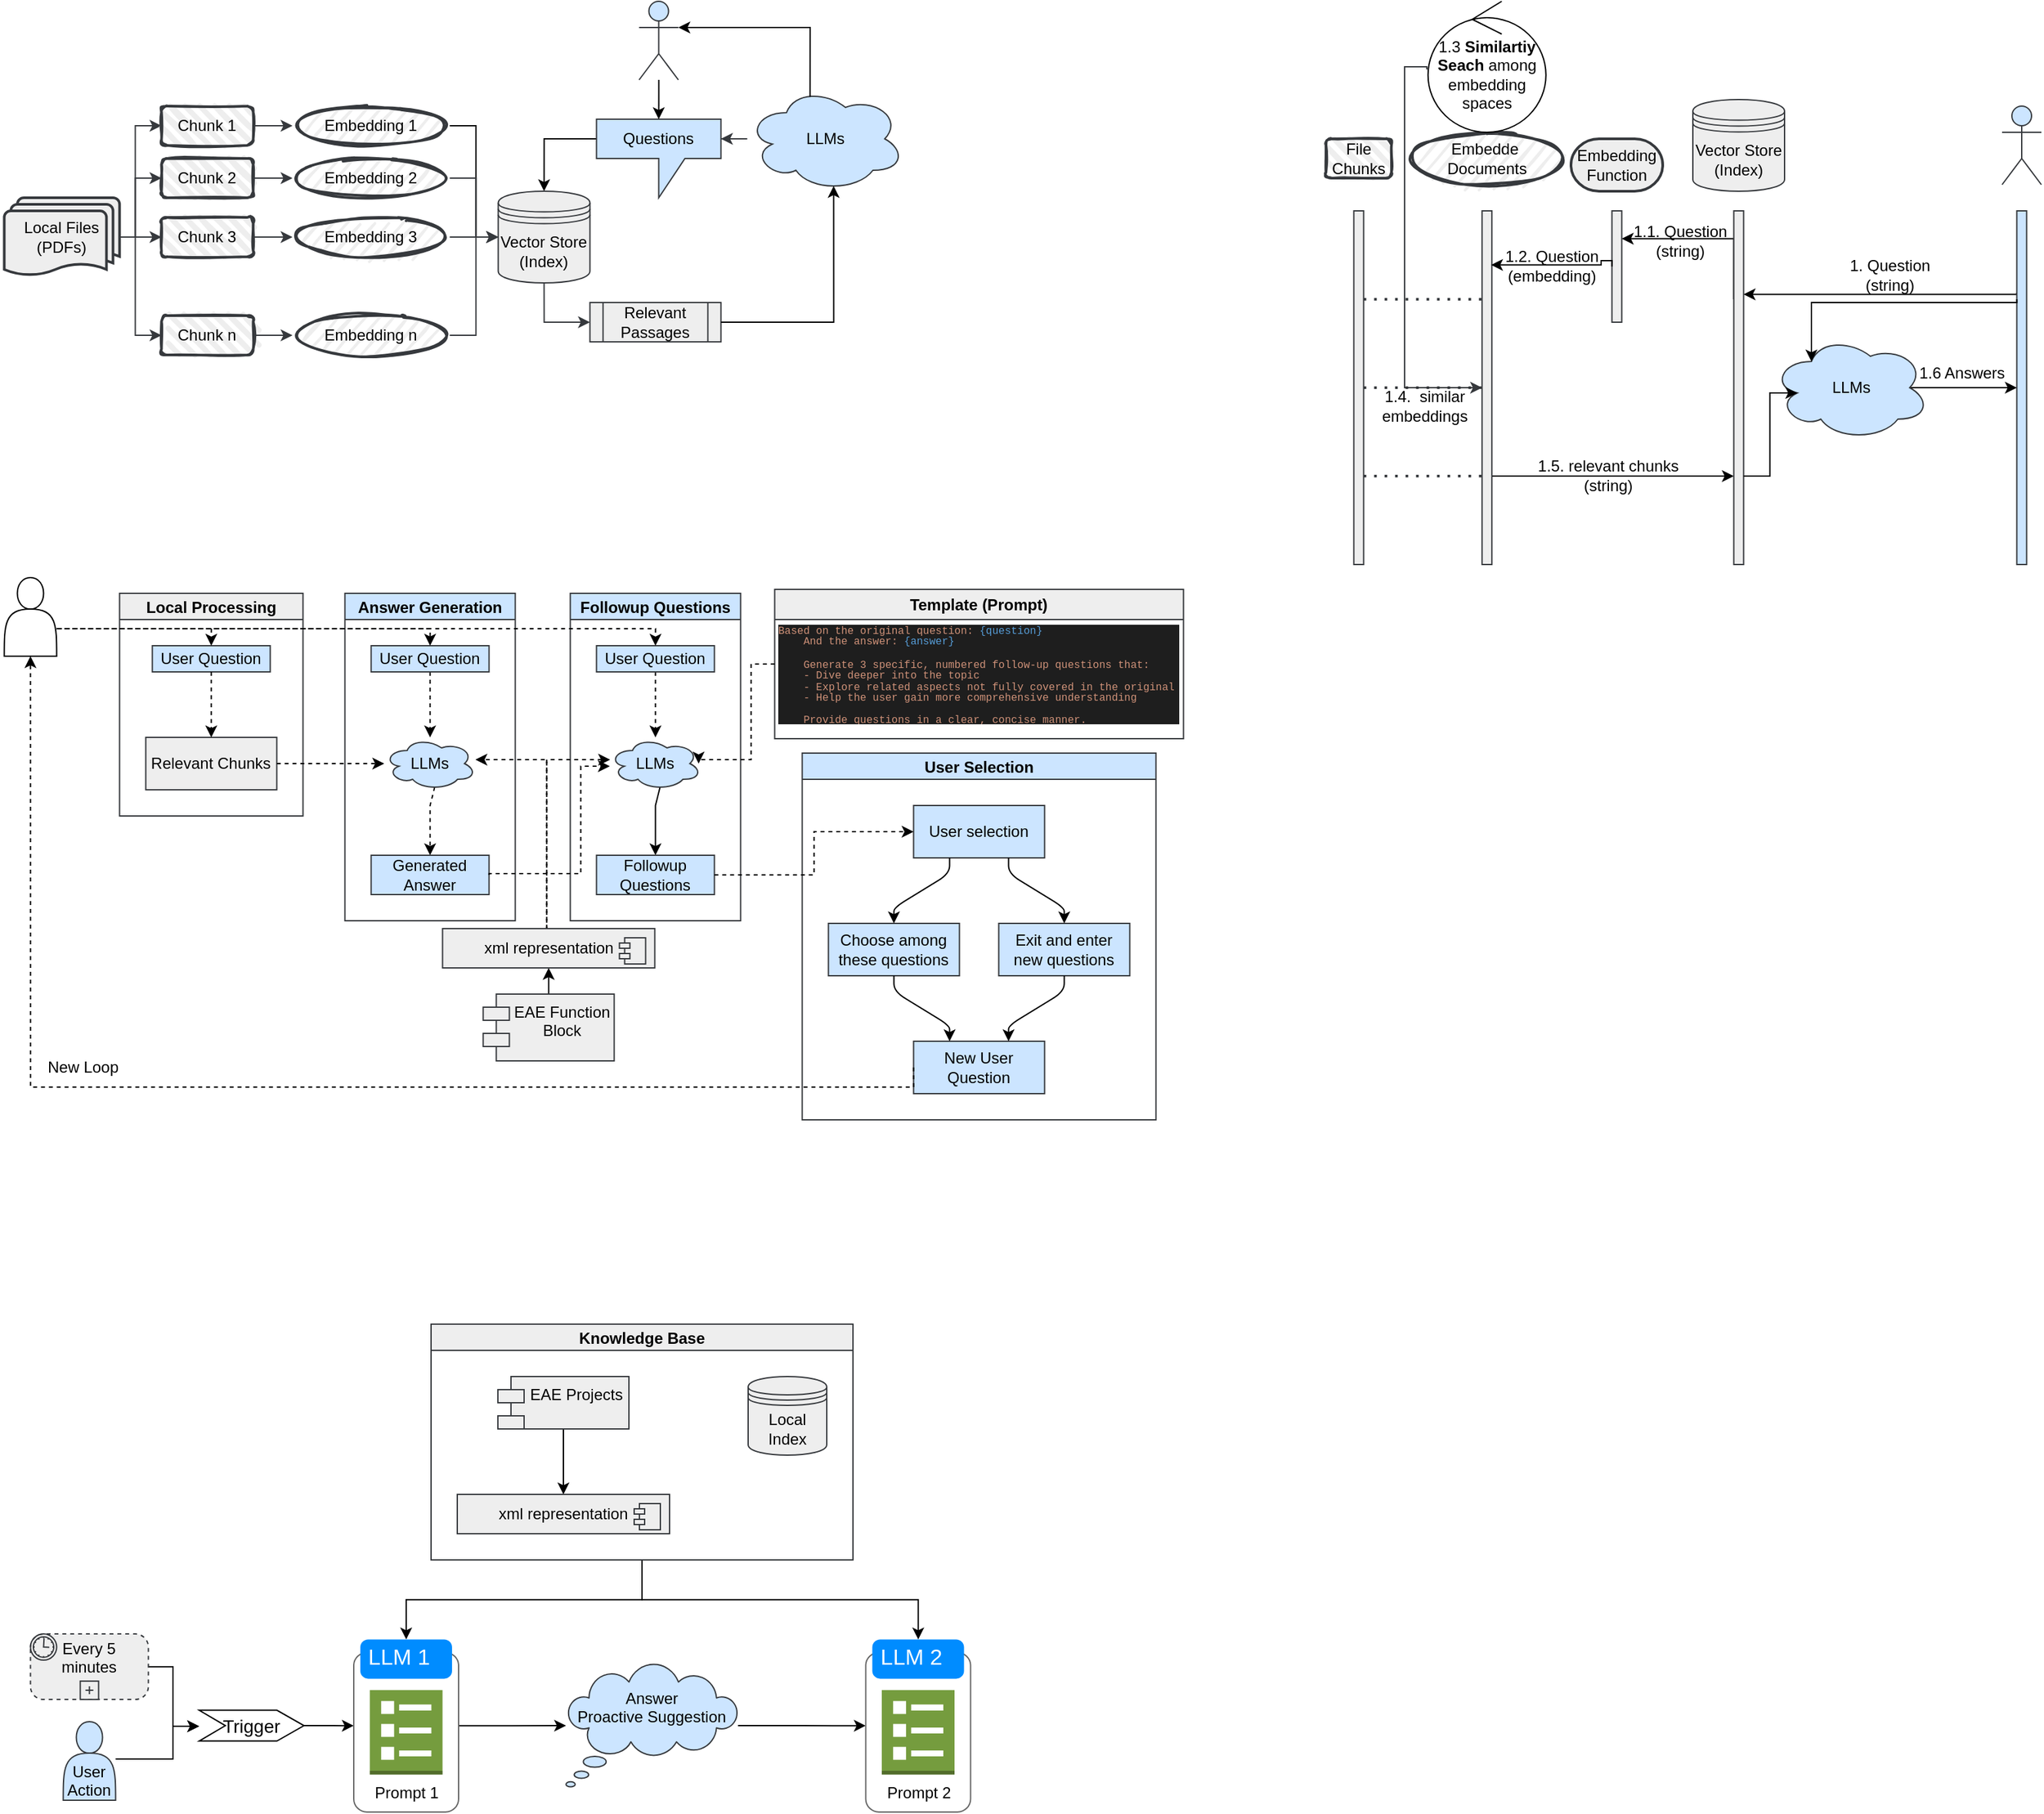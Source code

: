 <mxfile version="26.0.5">
  <diagram name="Seite-1" id="qjP26n-9z4Dr1NR11TSN">
    <mxGraphModel dx="1195" dy="615" grid="1" gridSize="10" guides="1" tooltips="1" connect="1" arrows="1" fold="1" page="1" pageScale="1" pageWidth="827" pageHeight="1169" math="0" shadow="0">
      <root>
        <mxCell id="0" />
        <mxCell id="1" parent="0" />
        <mxCell id="tjBaxz1AtbUdlpxrV566-42" style="edgeStyle=orthogonalEdgeStyle;rounded=0;orthogonalLoop=1;jettySize=auto;html=1;entryX=0.5;entryY=0;entryDx=0;entryDy=0;exitX=0;exitY=0;exitDx=0;exitDy=15;exitPerimeter=0;" parent="1" source="tjBaxz1AtbUdlpxrV566-56" target="tjBaxz1AtbUdlpxrV566-1" edge="1">
          <mxGeometry relative="1" as="geometry" />
        </mxCell>
        <mxCell id="979W89I2Z8hW7TRUs4vd-1" value="" style="shape=umlActor;verticalLabelPosition=bottom;verticalAlign=top;html=1;outlineConnect=0;fillColor=#cce5ff;strokeColor=#36393d;" parent="1" vertex="1">
          <mxGeometry x="525.75" y="40" width="30" height="60" as="geometry" />
        </mxCell>
        <mxCell id="tjBaxz1AtbUdlpxrV566-46" style="edgeStyle=orthogonalEdgeStyle;rounded=0;orthogonalLoop=1;jettySize=auto;html=1;exitX=0.5;exitY=1;exitDx=0;exitDy=0;entryX=0;entryY=0.5;entryDx=0;entryDy=0;fillColor=#eeeeee;strokeColor=#36393d;" parent="1" source="tjBaxz1AtbUdlpxrV566-1" target="tjBaxz1AtbUdlpxrV566-45" edge="1">
          <mxGeometry relative="1" as="geometry" />
        </mxCell>
        <mxCell id="tjBaxz1AtbUdlpxrV566-1" value="Vector Store&lt;div&gt;(Index)&lt;/div&gt;" style="shape=datastore;whiteSpace=wrap;html=1;fillColor=#eeeeee;strokeColor=#36393d;" parent="1" vertex="1">
          <mxGeometry x="418.25" y="185" width="70" height="70" as="geometry" />
        </mxCell>
        <mxCell id="tjBaxz1AtbUdlpxrV566-23" style="edgeStyle=orthogonalEdgeStyle;rounded=0;orthogonalLoop=1;jettySize=auto;html=1;exitX=1;exitY=0.5;exitDx=0;exitDy=0;exitPerimeter=0;entryX=0;entryY=0.5;entryDx=0;entryDy=0;fillColor=#eeeeee;strokeColor=#36393d;" parent="1" source="tjBaxz1AtbUdlpxrV566-3" target="tjBaxz1AtbUdlpxrV566-13" edge="1">
          <mxGeometry relative="1" as="geometry">
            <Array as="points">
              <mxPoint x="141.25" y="220" />
              <mxPoint x="141.25" y="135" />
            </Array>
          </mxGeometry>
        </mxCell>
        <mxCell id="tjBaxz1AtbUdlpxrV566-24" style="edgeStyle=orthogonalEdgeStyle;rounded=0;orthogonalLoop=1;jettySize=auto;html=1;exitX=1;exitY=0.5;exitDx=0;exitDy=0;exitPerimeter=0;entryX=0;entryY=0.5;entryDx=0;entryDy=0;fillColor=#eeeeee;strokeColor=#36393d;" parent="1" source="tjBaxz1AtbUdlpxrV566-3" target="tjBaxz1AtbUdlpxrV566-14" edge="1">
          <mxGeometry relative="1" as="geometry">
            <Array as="points">
              <mxPoint x="141.25" y="220" />
              <mxPoint x="141.25" y="175" />
            </Array>
          </mxGeometry>
        </mxCell>
        <mxCell id="tjBaxz1AtbUdlpxrV566-25" style="edgeStyle=orthogonalEdgeStyle;rounded=0;orthogonalLoop=1;jettySize=auto;html=1;exitX=1;exitY=0.5;exitDx=0;exitDy=0;exitPerimeter=0;entryX=0;entryY=0.5;entryDx=0;entryDy=0;fillColor=#eeeeee;strokeColor=#36393d;" parent="1" source="tjBaxz1AtbUdlpxrV566-3" target="tjBaxz1AtbUdlpxrV566-15" edge="1">
          <mxGeometry relative="1" as="geometry" />
        </mxCell>
        <mxCell id="tjBaxz1AtbUdlpxrV566-32" style="edgeStyle=orthogonalEdgeStyle;rounded=0;orthogonalLoop=1;jettySize=auto;html=1;exitX=1;exitY=0.5;exitDx=0;exitDy=0;exitPerimeter=0;entryX=0;entryY=0.5;entryDx=0;entryDy=0;fillColor=#eeeeee;strokeColor=#36393d;" parent="1" source="tjBaxz1AtbUdlpxrV566-3" target="tjBaxz1AtbUdlpxrV566-26" edge="1">
          <mxGeometry relative="1" as="geometry">
            <Array as="points">
              <mxPoint x="141.25" y="220" />
              <mxPoint x="141.25" y="295" />
            </Array>
          </mxGeometry>
        </mxCell>
        <mxCell id="tjBaxz1AtbUdlpxrV566-3" value="Local Files&lt;div&gt;(PDFs)&lt;/div&gt;" style="strokeWidth=2;html=1;shape=mxgraph.flowchart.multi-document;whiteSpace=wrap;fillColor=#eeeeee;strokeColor=#36393d;" parent="1" vertex="1">
          <mxGeometry x="41.25" y="190" width="88" height="60" as="geometry" />
        </mxCell>
        <mxCell id="tjBaxz1AtbUdlpxrV566-28" style="edgeStyle=orthogonalEdgeStyle;rounded=0;orthogonalLoop=1;jettySize=auto;html=1;exitX=1;exitY=0.5;exitDx=0;exitDy=0;entryX=0;entryY=0.5;entryDx=0;entryDy=0;fillColor=#eeeeee;strokeColor=#36393d;" parent="1" source="tjBaxz1AtbUdlpxrV566-13" target="tjBaxz1AtbUdlpxrV566-16" edge="1">
          <mxGeometry relative="1" as="geometry" />
        </mxCell>
        <mxCell id="tjBaxz1AtbUdlpxrV566-13" value="Chunk 1" style="rounded=1;whiteSpace=wrap;html=1;strokeWidth=2;fillWeight=4;hachureGap=8;hachureAngle=45;fillColor=#eeeeee;sketch=1;strokeColor=#36393d;" parent="1" vertex="1">
          <mxGeometry x="161.25" y="120" width="70" height="30" as="geometry" />
        </mxCell>
        <mxCell id="tjBaxz1AtbUdlpxrV566-29" style="edgeStyle=orthogonalEdgeStyle;rounded=0;orthogonalLoop=1;jettySize=auto;html=1;exitX=1;exitY=0.5;exitDx=0;exitDy=0;entryX=0;entryY=0.5;entryDx=0;entryDy=0;fillColor=#eeeeee;strokeColor=#36393d;" parent="1" source="tjBaxz1AtbUdlpxrV566-14" target="tjBaxz1AtbUdlpxrV566-18" edge="1">
          <mxGeometry relative="1" as="geometry" />
        </mxCell>
        <mxCell id="tjBaxz1AtbUdlpxrV566-14" value="Chunk 2" style="rounded=1;whiteSpace=wrap;html=1;strokeWidth=2;fillWeight=4;hachureGap=8;hachureAngle=45;fillColor=#eeeeee;sketch=1;strokeColor=#36393d;" parent="1" vertex="1">
          <mxGeometry x="161.25" y="160" width="70" height="30" as="geometry" />
        </mxCell>
        <mxCell id="tjBaxz1AtbUdlpxrV566-30" style="edgeStyle=orthogonalEdgeStyle;rounded=0;orthogonalLoop=1;jettySize=auto;html=1;exitX=1;exitY=0.5;exitDx=0;exitDy=0;entryX=0;entryY=0.5;entryDx=0;entryDy=0;fillColor=#eeeeee;strokeColor=#36393d;" parent="1" source="tjBaxz1AtbUdlpxrV566-15" target="tjBaxz1AtbUdlpxrV566-19" edge="1">
          <mxGeometry relative="1" as="geometry" />
        </mxCell>
        <mxCell id="tjBaxz1AtbUdlpxrV566-15" value="Chunk 3" style="rounded=1;whiteSpace=wrap;html=1;strokeWidth=2;fillWeight=4;hachureGap=8;hachureAngle=45;fillColor=#eeeeee;sketch=1;strokeColor=#36393d;" parent="1" vertex="1">
          <mxGeometry x="161.25" y="205" width="70" height="30" as="geometry" />
        </mxCell>
        <mxCell id="tjBaxz1AtbUdlpxrV566-37" style="edgeStyle=orthogonalEdgeStyle;rounded=0;orthogonalLoop=1;jettySize=auto;html=1;exitX=1;exitY=0.5;exitDx=0;exitDy=0;entryX=0;entryY=0.5;entryDx=0;entryDy=0;" parent="1" source="tjBaxz1AtbUdlpxrV566-16" target="tjBaxz1AtbUdlpxrV566-1" edge="1">
          <mxGeometry relative="1" as="geometry">
            <Array as="points">
              <mxPoint x="401.25" y="135" />
              <mxPoint x="401.25" y="220" />
            </Array>
          </mxGeometry>
        </mxCell>
        <mxCell id="tjBaxz1AtbUdlpxrV566-16" value="Embedding 1" style="ellipse;whiteSpace=wrap;html=1;strokeWidth=2;fillWeight=2;hachureGap=8;fillColor=#eeeeee;fillStyle=dots;sketch=1;strokeColor=#36393d;" parent="1" vertex="1">
          <mxGeometry x="261.25" y="120" width="120" height="30" as="geometry" />
        </mxCell>
        <mxCell id="tjBaxz1AtbUdlpxrV566-40" style="edgeStyle=orthogonalEdgeStyle;rounded=0;orthogonalLoop=1;jettySize=auto;html=1;exitX=1;exitY=0.5;exitDx=0;exitDy=0;entryX=0;entryY=0.5;entryDx=0;entryDy=0;fillColor=#eeeeee;strokeColor=#36393d;" parent="1" source="tjBaxz1AtbUdlpxrV566-18" target="tjBaxz1AtbUdlpxrV566-1" edge="1">
          <mxGeometry relative="1" as="geometry">
            <Array as="points">
              <mxPoint x="401.25" y="175" />
              <mxPoint x="401.25" y="220" />
            </Array>
          </mxGeometry>
        </mxCell>
        <mxCell id="tjBaxz1AtbUdlpxrV566-18" value="Embedding 2" style="ellipse;whiteSpace=wrap;html=1;strokeWidth=2;fillWeight=2;hachureGap=8;fillColor=#eeeeee;fillStyle=dots;sketch=1;strokeColor=#36393d;" parent="1" vertex="1">
          <mxGeometry x="261.25" y="160" width="120" height="30" as="geometry" />
        </mxCell>
        <mxCell id="tjBaxz1AtbUdlpxrV566-36" style="edgeStyle=orthogonalEdgeStyle;rounded=0;orthogonalLoop=1;jettySize=auto;html=1;exitX=1;exitY=0.5;exitDx=0;exitDy=0;entryX=0;entryY=0.5;entryDx=0;entryDy=0;fillColor=#eeeeee;strokeColor=#36393d;" parent="1" source="tjBaxz1AtbUdlpxrV566-19" target="tjBaxz1AtbUdlpxrV566-1" edge="1">
          <mxGeometry relative="1" as="geometry" />
        </mxCell>
        <mxCell id="tjBaxz1AtbUdlpxrV566-19" value="Embedding 3" style="ellipse;whiteSpace=wrap;html=1;strokeWidth=2;fillWeight=2;hachureGap=8;fillColor=#eeeeee;fillStyle=dots;sketch=1;strokeColor=#36393d;" parent="1" vertex="1">
          <mxGeometry x="261.25" y="205" width="120" height="30" as="geometry" />
        </mxCell>
        <mxCell id="tjBaxz1AtbUdlpxrV566-31" style="edgeStyle=orthogonalEdgeStyle;rounded=0;orthogonalLoop=1;jettySize=auto;html=1;exitX=1;exitY=0.5;exitDx=0;exitDy=0;entryX=0;entryY=0.5;entryDx=0;entryDy=0;fillColor=#eeeeee;strokeColor=#36393d;" parent="1" source="tjBaxz1AtbUdlpxrV566-26" target="tjBaxz1AtbUdlpxrV566-27" edge="1">
          <mxGeometry relative="1" as="geometry" />
        </mxCell>
        <mxCell id="tjBaxz1AtbUdlpxrV566-26" value="Chunk n" style="rounded=1;whiteSpace=wrap;html=1;strokeWidth=2;fillWeight=4;hachureGap=8;hachureAngle=45;fillColor=#eeeeee;sketch=1;strokeColor=#36393d;" parent="1" vertex="1">
          <mxGeometry x="161.25" y="280" width="70" height="30" as="geometry" />
        </mxCell>
        <mxCell id="tjBaxz1AtbUdlpxrV566-39" style="edgeStyle=orthogonalEdgeStyle;rounded=0;orthogonalLoop=1;jettySize=auto;html=1;exitX=1;exitY=0.5;exitDx=0;exitDy=0;entryX=0;entryY=0.5;entryDx=0;entryDy=0;fillColor=#eeeeee;strokeColor=#36393d;" parent="1" source="tjBaxz1AtbUdlpxrV566-27" target="tjBaxz1AtbUdlpxrV566-1" edge="1">
          <mxGeometry relative="1" as="geometry">
            <Array as="points">
              <mxPoint x="401.25" y="295" />
              <mxPoint x="401.25" y="220" />
            </Array>
          </mxGeometry>
        </mxCell>
        <mxCell id="tjBaxz1AtbUdlpxrV566-27" value="Embedding n" style="ellipse;whiteSpace=wrap;html=1;strokeWidth=2;fillWeight=2;hachureGap=8;fillColor=#eeeeee;fillStyle=dots;sketch=1;strokeColor=#36393d;" parent="1" vertex="1">
          <mxGeometry x="261.25" y="280" width="120" height="30" as="geometry" />
        </mxCell>
        <mxCell id="tjBaxz1AtbUdlpxrV566-45" value="Relevant Passages" style="shape=process;whiteSpace=wrap;html=1;backgroundOutline=1;fillColor=#eeeeee;strokeColor=#36393d;" parent="1" vertex="1">
          <mxGeometry x="488.25" y="270" width="100" height="30" as="geometry" />
        </mxCell>
        <mxCell id="tjBaxz1AtbUdlpxrV566-47" value="LLMs" style="ellipse;shape=cloud;whiteSpace=wrap;html=1;fillColor=#cce5ff;strokeColor=#36393d;" parent="1" vertex="1">
          <mxGeometry x="608.25" y="105" width="120" height="80" as="geometry" />
        </mxCell>
        <mxCell id="tjBaxz1AtbUdlpxrV566-48" style="edgeStyle=orthogonalEdgeStyle;rounded=0;orthogonalLoop=1;jettySize=auto;html=1;exitX=1;exitY=0.5;exitDx=0;exitDy=0;entryX=0.55;entryY=0.95;entryDx=0;entryDy=0;entryPerimeter=0;" parent="1" source="tjBaxz1AtbUdlpxrV566-45" target="tjBaxz1AtbUdlpxrV566-47" edge="1">
          <mxGeometry relative="1" as="geometry">
            <Array as="points">
              <mxPoint x="674.25" y="285" />
            </Array>
          </mxGeometry>
        </mxCell>
        <mxCell id="tjBaxz1AtbUdlpxrV566-56" value="Questions" style="shape=callout;whiteSpace=wrap;html=1;perimeter=calloutPerimeter;fillColor=#cce5ff;strokeColor=#36393d;" parent="1" vertex="1">
          <mxGeometry x="493.25" y="130" width="95" height="60" as="geometry" />
        </mxCell>
        <mxCell id="tjBaxz1AtbUdlpxrV566-57" style="edgeStyle=orthogonalEdgeStyle;rounded=0;orthogonalLoop=1;jettySize=auto;html=1;entryX=0.5;entryY=0;entryDx=0;entryDy=0;entryPerimeter=0;" parent="1" source="979W89I2Z8hW7TRUs4vd-1" target="tjBaxz1AtbUdlpxrV566-56" edge="1">
          <mxGeometry relative="1" as="geometry" />
        </mxCell>
        <mxCell id="tjBaxz1AtbUdlpxrV566-59" style="edgeStyle=orthogonalEdgeStyle;rounded=0;orthogonalLoop=1;jettySize=auto;html=1;entryX=0;entryY=0;entryDx=95;entryDy=15;entryPerimeter=0;fillColor=#cce5ff;strokeColor=#36393d;" parent="1" source="tjBaxz1AtbUdlpxrV566-47" target="tjBaxz1AtbUdlpxrV566-56" edge="1">
          <mxGeometry relative="1" as="geometry" />
        </mxCell>
        <mxCell id="tjBaxz1AtbUdlpxrV566-62" style="edgeStyle=orthogonalEdgeStyle;rounded=0;orthogonalLoop=1;jettySize=auto;html=1;entryX=1;entryY=0.333;entryDx=0;entryDy=0;entryPerimeter=0;exitX=0.4;exitY=0.1;exitDx=0;exitDy=0;exitPerimeter=0;" parent="1" source="tjBaxz1AtbUdlpxrV566-47" target="979W89I2Z8hW7TRUs4vd-1" edge="1">
          <mxGeometry relative="1" as="geometry">
            <Array as="points">
              <mxPoint x="656.25" y="60" />
            </Array>
          </mxGeometry>
        </mxCell>
        <mxCell id="tjBaxz1AtbUdlpxrV566-74" value="" style="shape=umlActor;verticalLabelPosition=bottom;verticalAlign=top;html=1;outlineConnect=0;fillColor=#cce5ff;strokeColor=#36393d;" parent="1" vertex="1">
          <mxGeometry x="1566" y="120" width="30" height="60" as="geometry" />
        </mxCell>
        <mxCell id="tjBaxz1AtbUdlpxrV566-84" value="" style="rounded=0;whiteSpace=wrap;html=1;fillColor=#eeeeee;strokeColor=#36393d;" parent="1" vertex="1">
          <mxGeometry x="1268.25" y="200" width="7.5" height="85" as="geometry" />
        </mxCell>
        <mxCell id="tjBaxz1AtbUdlpxrV566-89" value="" style="rounded=0;whiteSpace=wrap;html=1;fillColor=#eeeeee;strokeColor=#36393d;" parent="1" vertex="1">
          <mxGeometry x="1071.25" y="200" width="7.5" height="270" as="geometry" />
        </mxCell>
        <mxCell id="tjBaxz1AtbUdlpxrV566-152" style="edgeStyle=orthogonalEdgeStyle;rounded=0;orthogonalLoop=1;jettySize=auto;html=1;exitX=1;exitY=0.75;exitDx=0;exitDy=0;entryX=0;entryY=0.75;entryDx=0;entryDy=0;" parent="1" source="tjBaxz1AtbUdlpxrV566-90" target="tjBaxz1AtbUdlpxrV566-92" edge="1">
          <mxGeometry relative="1" as="geometry">
            <Array as="points">
              <mxPoint x="1260" y="402" />
              <mxPoint x="1260" y="402" />
            </Array>
          </mxGeometry>
        </mxCell>
        <mxCell id="tjBaxz1AtbUdlpxrV566-90" value="" style="rounded=0;whiteSpace=wrap;html=1;fillColor=#eeeeee;strokeColor=#36393d;" parent="1" vertex="1">
          <mxGeometry x="1169.13" y="200" width="7.5" height="270" as="geometry" />
        </mxCell>
        <mxCell id="tjBaxz1AtbUdlpxrV566-117" style="edgeStyle=orthogonalEdgeStyle;rounded=0;orthogonalLoop=1;jettySize=auto;html=1;exitX=0;exitY=0.25;exitDx=0;exitDy=0;entryX=1;entryY=0.25;entryDx=0;entryDy=0;" parent="1" source="tjBaxz1AtbUdlpxrV566-92" target="tjBaxz1AtbUdlpxrV566-84" edge="1">
          <mxGeometry relative="1" as="geometry">
            <Array as="points">
              <mxPoint x="1361" y="221" />
            </Array>
          </mxGeometry>
        </mxCell>
        <mxCell id="tjBaxz1AtbUdlpxrV566-92" value="" style="rounded=0;whiteSpace=wrap;html=1;fillColor=#eeeeee;strokeColor=#36393d;" parent="1" vertex="1">
          <mxGeometry x="1361.25" y="200" width="7.5" height="270" as="geometry" />
        </mxCell>
        <mxCell id="tjBaxz1AtbUdlpxrV566-149" style="edgeStyle=orthogonalEdgeStyle;rounded=0;orthogonalLoop=1;jettySize=auto;html=1;exitX=0;exitY=0.25;exitDx=0;exitDy=0;entryX=1;entryY=0.25;entryDx=0;entryDy=0;" parent="1" edge="1">
          <mxGeometry relative="1" as="geometry">
            <mxPoint x="1577.25" y="262.5" as="sourcePoint" />
            <mxPoint x="1368.75" y="263.75" as="targetPoint" />
            <Array as="points">
              <mxPoint x="1577" y="264" />
            </Array>
          </mxGeometry>
        </mxCell>
        <mxCell id="tjBaxz1AtbUdlpxrV566-93" value="" style="rounded=0;whiteSpace=wrap;html=1;fillColor=#cce5ff;strokeColor=#36393d;" parent="1" vertex="1">
          <mxGeometry x="1577.25" y="200" width="7.5" height="270" as="geometry" />
        </mxCell>
        <mxCell id="tjBaxz1AtbUdlpxrV566-95" value="1. Question&lt;div&gt;(string)&lt;/div&gt;" style="text;html=1;align=center;verticalAlign=middle;resizable=0;points=[];autosize=1;strokeColor=none;fillColor=none;" parent="1" vertex="1">
          <mxGeometry x="1440" y="229" width="80" height="40" as="geometry" />
        </mxCell>
        <mxCell id="tjBaxz1AtbUdlpxrV566-97" value="1.1. Question&lt;div&gt;(string)&lt;/div&gt;" style="text;html=1;align=center;verticalAlign=middle;resizable=0;points=[];autosize=1;strokeColor=none;fillColor=none;" parent="1" vertex="1">
          <mxGeometry x="1274.75" y="203" width="90" height="40" as="geometry" />
        </mxCell>
        <mxCell id="tjBaxz1AtbUdlpxrV566-103" value="1.2. Question&lt;div&gt;(embedding)&lt;/div&gt;" style="text;html=1;align=center;verticalAlign=middle;resizable=0;points=[];autosize=1;" parent="1" vertex="1">
          <mxGeometry x="1177" y="222" width="90" height="40" as="geometry" />
        </mxCell>
        <mxCell id="tjBaxz1AtbUdlpxrV566-126" style="edgeStyle=orthogonalEdgeStyle;rounded=0;orthogonalLoop=1;jettySize=auto;html=1;entryX=0;entryY=0.5;entryDx=0;entryDy=0;fillColor=#eeeeee;strokeColor=#36393d;exitX=-0.01;exitY=0.52;exitDx=0;exitDy=0;exitPerimeter=0;" parent="1" source="aqOJYriMutAaAsPxaJqA-10" target="tjBaxz1AtbUdlpxrV566-90" edge="1">
          <mxGeometry relative="1" as="geometry">
            <Array as="points">
              <mxPoint x="1127" y="90" />
              <mxPoint x="1110" y="90" />
              <mxPoint x="1110" y="335" />
            </Array>
            <mxPoint x="1090" y="60" as="sourcePoint" />
          </mxGeometry>
        </mxCell>
        <mxCell id="tjBaxz1AtbUdlpxrV566-108" value="1.4.&amp;nbsp; similar&lt;div&gt;embeddings&lt;/div&gt;" style="text;html=1;align=center;verticalAlign=middle;resizable=0;points=[];autosize=1;" parent="1" vertex="1">
          <mxGeometry x="1080.25" y="329" width="90" height="40" as="geometry" />
        </mxCell>
        <mxCell id="tjBaxz1AtbUdlpxrV566-112" value="File Chunks" style="rounded=1;whiteSpace=wrap;html=1;strokeWidth=2;fillWeight=4;hachureGap=8;hachureAngle=45;fillColor=#eeeeee;sketch=1;strokeColor=#36393d;" parent="1" vertex="1">
          <mxGeometry x="1050" y="145" width="50" height="30" as="geometry" />
        </mxCell>
        <mxCell id="tjBaxz1AtbUdlpxrV566-113" value="Embedde&amp;nbsp;&lt;div&gt;Documents&lt;/div&gt;" style="ellipse;whiteSpace=wrap;html=1;strokeWidth=2;fillWeight=2;hachureGap=8;fillColor=#eeeeee;fillStyle=dots;sketch=1;strokeColor=#36393d;" parent="1" vertex="1">
          <mxGeometry x="1112.88" y="140" width="120" height="40" as="geometry" />
        </mxCell>
        <mxCell id="tjBaxz1AtbUdlpxrV566-114" value="Vector Store&lt;div&gt;(Index)&lt;/div&gt;" style="shape=datastore;whiteSpace=wrap;html=1;fillColor=#eeeeee;strokeColor=#36393d;" parent="1" vertex="1">
          <mxGeometry x="1330" y="115" width="70" height="70" as="geometry" />
        </mxCell>
        <mxCell id="tjBaxz1AtbUdlpxrV566-122" value="" style="endArrow=none;dashed=1;html=1;dashPattern=1 3;strokeWidth=2;rounded=0;entryX=0;entryY=0.25;entryDx=0;entryDy=0;exitX=1;exitY=0.25;exitDx=0;exitDy=0;fillColor=#eeeeee;strokeColor=#36393d;" parent="1" source="tjBaxz1AtbUdlpxrV566-89" target="tjBaxz1AtbUdlpxrV566-90" edge="1">
          <mxGeometry width="50" height="50" relative="1" as="geometry">
            <mxPoint x="1110" y="283.5" as="sourcePoint" />
            <mxPoint x="1160" y="233.5" as="targetPoint" />
          </mxGeometry>
        </mxCell>
        <mxCell id="tjBaxz1AtbUdlpxrV566-123" value="" style="endArrow=none;dashed=1;html=1;dashPattern=1 3;strokeWidth=2;rounded=0;entryX=0;entryY=0.5;entryDx=0;entryDy=0;exitX=1;exitY=0.5;exitDx=0;exitDy=0;fillColor=#eeeeee;strokeColor=#36393d;" parent="1" source="tjBaxz1AtbUdlpxrV566-89" target="tjBaxz1AtbUdlpxrV566-90" edge="1">
          <mxGeometry width="50" height="50" relative="1" as="geometry">
            <mxPoint x="1193.13" y="305" as="sourcePoint" />
            <mxPoint x="1307.13" y="305" as="targetPoint" />
          </mxGeometry>
        </mxCell>
        <mxCell id="tjBaxz1AtbUdlpxrV566-124" value="" style="endArrow=none;dashed=1;html=1;dashPattern=1 3;strokeWidth=2;rounded=0;entryX=0;entryY=0.75;entryDx=0;entryDy=0;exitX=1;exitY=0.75;exitDx=0;exitDy=0;fillColor=#eeeeee;strokeColor=#36393d;" parent="1" source="tjBaxz1AtbUdlpxrV566-89" target="tjBaxz1AtbUdlpxrV566-90" edge="1">
          <mxGeometry width="50" height="50" relative="1" as="geometry">
            <mxPoint x="1099" y="283" as="sourcePoint" />
            <mxPoint x="1213" y="283" as="targetPoint" />
          </mxGeometry>
        </mxCell>
        <mxCell id="tjBaxz1AtbUdlpxrV566-140" style="edgeStyle=orthogonalEdgeStyle;rounded=0;orthogonalLoop=1;jettySize=auto;html=1;exitX=0.875;exitY=0.5;exitDx=0;exitDy=0;exitPerimeter=0;entryX=0;entryY=0.5;entryDx=0;entryDy=0;" parent="1" source="tjBaxz1AtbUdlpxrV566-128" target="tjBaxz1AtbUdlpxrV566-93" edge="1">
          <mxGeometry relative="1" as="geometry" />
        </mxCell>
        <mxCell id="tjBaxz1AtbUdlpxrV566-128" value="LLMs" style="ellipse;shape=cloud;whiteSpace=wrap;html=1;fillColor=#cce5ff;strokeColor=#36393d;" parent="1" vertex="1">
          <mxGeometry x="1390.5" y="295" width="120" height="80" as="geometry" />
        </mxCell>
        <mxCell id="tjBaxz1AtbUdlpxrV566-130" value="1.5. relevant chunks&lt;br&gt;&lt;div&gt;(string)&lt;/div&gt;" style="text;html=1;align=center;verticalAlign=middle;resizable=0;points=[];autosize=1;" parent="1" vertex="1">
          <mxGeometry x="1200" y="382" width="130" height="40" as="geometry" />
        </mxCell>
        <mxCell id="tjBaxz1AtbUdlpxrV566-137" value="Embedding Function" style="strokeWidth=2;html=1;shape=mxgraph.flowchart.terminator;whiteSpace=wrap;fillColor=#eeeeee;strokeColor=#36393d;" parent="1" vertex="1">
          <mxGeometry x="1237" y="145" width="70" height="40" as="geometry" />
        </mxCell>
        <mxCell id="tjBaxz1AtbUdlpxrV566-138" style="edgeStyle=orthogonalEdgeStyle;rounded=0;orthogonalLoop=1;jettySize=auto;html=1;exitX=0;exitY=0.5;exitDx=0;exitDy=0;entryX=0.916;entryY=0.153;entryDx=0;entryDy=0;entryPerimeter=0;" parent="1" source="tjBaxz1AtbUdlpxrV566-84" target="tjBaxz1AtbUdlpxrV566-90" edge="1">
          <mxGeometry relative="1" as="geometry">
            <Array as="points">
              <mxPoint x="1260" y="238" />
              <mxPoint x="1260" y="241" />
            </Array>
          </mxGeometry>
        </mxCell>
        <mxCell id="tjBaxz1AtbUdlpxrV566-145" value="1.6 Answers" style="text;html=1;align=center;verticalAlign=middle;resizable=0;points=[];autosize=1;strokeColor=none;fillColor=none;" parent="1" vertex="1">
          <mxGeometry x="1490" y="309" width="90" height="30" as="geometry" />
        </mxCell>
        <mxCell id="tjBaxz1AtbUdlpxrV566-146" style="edgeStyle=orthogonalEdgeStyle;rounded=0;orthogonalLoop=1;jettySize=auto;html=1;exitX=0;exitY=0.25;exitDx=0;exitDy=0;entryX=0.25;entryY=0.25;entryDx=0;entryDy=0;entryPerimeter=0;" parent="1" source="tjBaxz1AtbUdlpxrV566-93" target="tjBaxz1AtbUdlpxrV566-128" edge="1">
          <mxGeometry relative="1" as="geometry">
            <Array as="points">
              <mxPoint x="1577" y="270" />
              <mxPoint x="1421" y="270" />
            </Array>
          </mxGeometry>
        </mxCell>
        <mxCell id="tjBaxz1AtbUdlpxrV566-154" style="edgeStyle=orthogonalEdgeStyle;rounded=0;orthogonalLoop=1;jettySize=auto;html=1;exitX=1;exitY=0.75;exitDx=0;exitDy=0;entryX=0.16;entryY=0.55;entryDx=0;entryDy=0;entryPerimeter=0;" parent="1" source="tjBaxz1AtbUdlpxrV566-92" target="tjBaxz1AtbUdlpxrV566-128" edge="1">
          <mxGeometry relative="1" as="geometry" />
        </mxCell>
        <mxCell id="tjBaxz1AtbUdlpxrV566-188" value="Local Processing" style="swimlane;startSize=20;horizontal=1;childLayout=flowLayout;flowOrientation=north;resizable=0;interRankCellSpacing=50;containerType=tree;fontSize=12;fillColor=#eeeeee;strokeColor=#36393d;" parent="1" vertex="1">
          <mxGeometry x="129.25" y="492" width="140" height="170" as="geometry" />
        </mxCell>
        <mxCell id="tjBaxz1AtbUdlpxrV566-189" value="User Question" style="whiteSpace=wrap;html=1;fillColor=#cce5ff;strokeColor=#36393d;" parent="tjBaxz1AtbUdlpxrV566-188" vertex="1">
          <mxGeometry x="25" y="40" width="90" height="20" as="geometry" />
        </mxCell>
        <mxCell id="tjBaxz1AtbUdlpxrV566-190" value="Relevant Chunks" style="whiteSpace=wrap;html=1;fillColor=#eeeeee;strokeColor=#36393d;" parent="tjBaxz1AtbUdlpxrV566-188" vertex="1">
          <mxGeometry x="20" y="110" width="100" height="40" as="geometry" />
        </mxCell>
        <mxCell id="tjBaxz1AtbUdlpxrV566-191" value="" style="html=1;rounded=1;curved=0;sourcePerimeterSpacing=0;targetPerimeterSpacing=0;startSize=6;endSize=6;noEdgeStyle=1;orthogonal=1;dashed=1;" parent="tjBaxz1AtbUdlpxrV566-188" source="tjBaxz1AtbUdlpxrV566-189" target="tjBaxz1AtbUdlpxrV566-190" edge="1">
          <mxGeometry relative="1" as="geometry">
            <Array as="points">
              <mxPoint x="70" y="72" />
              <mxPoint x="70" y="98" />
            </Array>
          </mxGeometry>
        </mxCell>
        <mxCell id="tjBaxz1AtbUdlpxrV566-198" value="Answer Generation" style="swimlane;startSize=20;horizontal=1;childLayout=flowLayout;flowOrientation=north;resizable=0;interRankCellSpacing=50;containerType=tree;fontSize=12;fillColor=#cce5ff;strokeColor=#36393d;" parent="1" vertex="1">
          <mxGeometry x="301.25" y="492" width="130" height="250" as="geometry" />
        </mxCell>
        <mxCell id="tjBaxz1AtbUdlpxrV566-206" style="edgeStyle=orthogonalEdgeStyle;rounded=0;orthogonalLoop=1;jettySize=auto;html=1;exitX=0.5;exitY=1;exitDx=0;exitDy=0;noEdgeStyle=1;orthogonal=1;dashed=1;" parent="tjBaxz1AtbUdlpxrV566-198" source="tjBaxz1AtbUdlpxrV566-199" target="tjBaxz1AtbUdlpxrV566-205" edge="1">
          <mxGeometry relative="1" as="geometry">
            <Array as="points">
              <mxPoint x="65" y="72" />
              <mxPoint x="65" y="98" />
            </Array>
          </mxGeometry>
        </mxCell>
        <mxCell id="tjBaxz1AtbUdlpxrV566-199" value="User Question" style="whiteSpace=wrap;html=1;fillColor=#cce5ff;strokeColor=#36393d;" parent="tjBaxz1AtbUdlpxrV566-198" vertex="1">
          <mxGeometry x="20" y="40" width="90" height="20" as="geometry" />
        </mxCell>
        <mxCell id="tjBaxz1AtbUdlpxrV566-213" style="edgeStyle=orthogonalEdgeStyle;rounded=0;orthogonalLoop=1;jettySize=auto;html=1;exitX=0.55;exitY=0.95;exitDx=0;exitDy=0;exitPerimeter=0;entryX=0.5;entryY=0;entryDx=0;entryDy=0;noEdgeStyle=1;orthogonal=1;dashed=1;" parent="tjBaxz1AtbUdlpxrV566-198" source="tjBaxz1AtbUdlpxrV566-205" target="tjBaxz1AtbUdlpxrV566-212" edge="1">
          <mxGeometry relative="1" as="geometry">
            <Array as="points">
              <mxPoint x="65" y="162" />
              <mxPoint x="65" y="188" />
            </Array>
          </mxGeometry>
        </mxCell>
        <mxCell id="tjBaxz1AtbUdlpxrV566-205" value="LLMs" style="ellipse;shape=cloud;whiteSpace=wrap;html=1;fillColor=#cce5ff;strokeColor=#36393d;" parent="tjBaxz1AtbUdlpxrV566-198" vertex="1">
          <mxGeometry x="30" y="110" width="70" height="40" as="geometry" />
        </mxCell>
        <mxCell id="tjBaxz1AtbUdlpxrV566-212" value="Generated Answer" style="whiteSpace=wrap;html=1;fillColor=#cce5ff;strokeColor=#36393d;" parent="tjBaxz1AtbUdlpxrV566-198" vertex="1">
          <mxGeometry x="20" y="200" width="90" height="30" as="geometry" />
        </mxCell>
        <mxCell id="tjBaxz1AtbUdlpxrV566-214" value="Followup Questions" style="swimlane;startSize=20;horizontal=1;childLayout=flowLayout;flowOrientation=north;resizable=0;interRankCellSpacing=50;containerType=tree;fontSize=12;fillColor=#cce5ff;strokeColor=#36393d;" parent="1" vertex="1">
          <mxGeometry x="473.25" y="492" width="130" height="250" as="geometry" />
        </mxCell>
        <mxCell id="tjBaxz1AtbUdlpxrV566-215" style="edgeStyle=orthogonalEdgeStyle;rounded=0;orthogonalLoop=1;jettySize=auto;html=1;exitX=0.5;exitY=1;exitDx=0;exitDy=0;noEdgeStyle=1;orthogonal=1;dashed=1;" parent="tjBaxz1AtbUdlpxrV566-214" source="tjBaxz1AtbUdlpxrV566-216" target="tjBaxz1AtbUdlpxrV566-218" edge="1">
          <mxGeometry relative="1" as="geometry">
            <Array as="points">
              <mxPoint x="65" y="72" />
              <mxPoint x="65" y="98" />
            </Array>
          </mxGeometry>
        </mxCell>
        <mxCell id="tjBaxz1AtbUdlpxrV566-216" value="User Question" style="whiteSpace=wrap;html=1;fillColor=#cce5ff;strokeColor=#36393d;" parent="tjBaxz1AtbUdlpxrV566-214" vertex="1">
          <mxGeometry x="20" y="40" width="90" height="20" as="geometry" />
        </mxCell>
        <mxCell id="tjBaxz1AtbUdlpxrV566-217" style="edgeStyle=orthogonalEdgeStyle;rounded=0;orthogonalLoop=1;jettySize=auto;html=1;exitX=0.55;exitY=0.95;exitDx=0;exitDy=0;exitPerimeter=0;entryX=0.5;entryY=0;entryDx=0;entryDy=0;noEdgeStyle=1;orthogonal=1;" parent="tjBaxz1AtbUdlpxrV566-214" source="tjBaxz1AtbUdlpxrV566-218" target="tjBaxz1AtbUdlpxrV566-219" edge="1">
          <mxGeometry relative="1" as="geometry">
            <Array as="points">
              <mxPoint x="65" y="162" />
              <mxPoint x="65" y="188" />
            </Array>
          </mxGeometry>
        </mxCell>
        <mxCell id="tjBaxz1AtbUdlpxrV566-218" value="LLMs" style="ellipse;shape=cloud;whiteSpace=wrap;html=1;fillColor=#cce5ff;strokeColor=#36393d;" parent="tjBaxz1AtbUdlpxrV566-214" vertex="1">
          <mxGeometry x="30" y="110" width="70" height="40" as="geometry" />
        </mxCell>
        <mxCell id="tjBaxz1AtbUdlpxrV566-219" value="Followup Questions" style="whiteSpace=wrap;html=1;fillColor=#cce5ff;strokeColor=#36393d;" parent="tjBaxz1AtbUdlpxrV566-214" vertex="1">
          <mxGeometry x="20" y="200" width="90" height="30" as="geometry" />
        </mxCell>
        <mxCell id="aqOJYriMutAaAsPxaJqA-23" style="edgeStyle=orthogonalEdgeStyle;rounded=0;orthogonalLoop=1;jettySize=auto;html=1;entryX=0.5;entryY=0;entryDx=0;entryDy=0;dashed=1;" parent="1" source="tjBaxz1AtbUdlpxrV566-221" target="tjBaxz1AtbUdlpxrV566-189" edge="1">
          <mxGeometry relative="1" as="geometry">
            <Array as="points">
              <mxPoint x="281.25" y="519" />
              <mxPoint x="199.25" y="519" />
            </Array>
          </mxGeometry>
        </mxCell>
        <mxCell id="aqOJYriMutAaAsPxaJqA-24" style="edgeStyle=orthogonalEdgeStyle;rounded=0;orthogonalLoop=1;jettySize=auto;html=1;entryX=0.5;entryY=0;entryDx=0;entryDy=0;dashed=1;" parent="1" source="tjBaxz1AtbUdlpxrV566-221" target="tjBaxz1AtbUdlpxrV566-199" edge="1">
          <mxGeometry relative="1" as="geometry">
            <Array as="points">
              <mxPoint x="280.25" y="519" />
              <mxPoint x="366.25" y="519" />
            </Array>
          </mxGeometry>
        </mxCell>
        <mxCell id="aqOJYriMutAaAsPxaJqA-25" style="edgeStyle=orthogonalEdgeStyle;rounded=0;orthogonalLoop=1;jettySize=auto;html=1;exitX=0.5;exitY=1;exitDx=0;exitDy=0;entryX=0.5;entryY=0;entryDx=0;entryDy=0;dashed=1;" parent="1" source="tjBaxz1AtbUdlpxrV566-221" target="tjBaxz1AtbUdlpxrV566-216" edge="1">
          <mxGeometry relative="1" as="geometry">
            <Array as="points">
              <mxPoint x="46.25" y="519" />
              <mxPoint x="538.25" y="519" />
            </Array>
          </mxGeometry>
        </mxCell>
        <mxCell id="tjBaxz1AtbUdlpxrV566-221" value="" style="shape=actor;whiteSpace=wrap;html=1;" parent="1" vertex="1">
          <mxGeometry x="41.25" y="480" width="40" height="60" as="geometry" />
        </mxCell>
        <mxCell id="tjBaxz1AtbUdlpxrV566-240" style="edgeStyle=orthogonalEdgeStyle;rounded=0;orthogonalLoop=1;jettySize=auto;html=1;exitX=1;exitY=0.5;exitDx=0;exitDy=0;dashed=1;" parent="1" source="tjBaxz1AtbUdlpxrV566-212" target="tjBaxz1AtbUdlpxrV566-218" edge="1">
          <mxGeometry relative="1" as="geometry">
            <Array as="points">
              <mxPoint x="411.25" y="706" />
              <mxPoint x="481.25" y="706" />
              <mxPoint x="481.25" y="624" />
            </Array>
          </mxGeometry>
        </mxCell>
        <mxCell id="tjBaxz1AtbUdlpxrV566-241" style="edgeStyle=orthogonalEdgeStyle;rounded=0;orthogonalLoop=1;jettySize=auto;html=1;exitX=1;exitY=0.5;exitDx=0;exitDy=0;dashed=1;" parent="1" source="tjBaxz1AtbUdlpxrV566-190" target="tjBaxz1AtbUdlpxrV566-205" edge="1">
          <mxGeometry relative="1" as="geometry" />
        </mxCell>
        <mxCell id="tjBaxz1AtbUdlpxrV566-242" value="Template (Prompt)" style="swimlane;whiteSpace=wrap;html=1;fillColor=#eeeeee;strokeColor=#36393d;" parent="1" vertex="1">
          <mxGeometry x="629.25" y="489" width="312" height="114" as="geometry" />
        </mxCell>
        <mxCell id="tjBaxz1AtbUdlpxrV566-229" value="&lt;h1 style=&quot;margin-top: 0px;&quot;&gt;&lt;br&gt;&lt;/h1&gt;&lt;div style=&quot;color: rgb(212, 212, 212); background-color: rgb(30, 30, 30); font-family: Consolas, &amp;quot;Courier New&amp;quot;, monospace; white-space: pre; line-height: 70%;&quot;&gt;&lt;div&gt;&lt;font style=&quot;line-height: 70%; font-size: 8px;&quot;&gt;&lt;span style=&quot;color: rgb(206, 145, 120);&quot;&gt;Based on the original question: &lt;/span&gt;&lt;span style=&quot;color: rgb(86, 156, 214);&quot;&gt;{question}&lt;/span&gt;&lt;/font&gt;&lt;/div&gt;&lt;div&gt;&lt;font style=&quot;line-height: 70%; font-size: 8px;&quot;&gt;&lt;span style=&quot;color: #ce9178;&quot;&gt;&amp;nbsp; &amp;nbsp; And the answer: &lt;/span&gt;&lt;span style=&quot;color: #569cd6;&quot;&gt;{answer}&lt;/span&gt;&lt;/font&gt;&lt;/div&gt;&lt;font style=&quot;font-size: 8px;&quot;&gt;&lt;br&gt;&lt;/font&gt;&lt;div&gt;&lt;span style=&quot;color: #ce9178;&quot;&gt;&lt;font style=&quot;line-height: 70%; font-size: 8px;&quot;&gt;&amp;nbsp; &amp;nbsp; Generate 3 specific, numbered follow-up questions that:&lt;/font&gt;&lt;/span&gt;&lt;/div&gt;&lt;div&gt;&lt;span style=&quot;color: #ce9178;&quot;&gt;&lt;font style=&quot;line-height: 70%; font-size: 8px;&quot;&gt;&amp;nbsp; &amp;nbsp; - Dive deeper into the topic&lt;/font&gt;&lt;/span&gt;&lt;/div&gt;&lt;div&gt;&lt;span style=&quot;color: #ce9178;&quot;&gt;&lt;font style=&quot;line-height: 70%; font-size: 8px;&quot;&gt;&amp;nbsp; &amp;nbsp; - Explore related aspects not fully covered in the original answer&lt;/font&gt;&lt;/span&gt;&lt;/div&gt;&lt;div&gt;&lt;span style=&quot;color: #ce9178;&quot;&gt;&lt;font style=&quot;line-height: 70%; font-size: 8px;&quot;&gt;&amp;nbsp; &amp;nbsp; - Help the user gain more comprehensive understanding&lt;/font&gt;&lt;/span&gt;&lt;/div&gt;&lt;div&gt;&lt;span style=&quot;color: #ce9178;&quot;&gt;&lt;font style=&quot;line-height: 70%; font-size: 8px;&quot;&gt;&amp;nbsp; &amp;nbsp; &lt;/font&gt;&lt;/span&gt;&lt;/div&gt;&lt;div&gt;&lt;span style=&quot;color: rgb(206, 145, 120);&quot;&gt;&lt;font style=&quot;line-height: 70%; font-size: 8px;&quot;&gt;&amp;nbsp; &amp;nbsp; Provide questions in a clear, concise manner.&lt;/font&gt;&lt;/span&gt;&lt;/div&gt;&lt;/div&gt;" style="text;html=1;whiteSpace=wrap;overflow=hidden;rounded=0;" parent="tjBaxz1AtbUdlpxrV566-242" vertex="1">
          <mxGeometry x="1" y="-25" width="308" height="140" as="geometry" />
        </mxCell>
        <mxCell id="tjBaxz1AtbUdlpxrV566-246" style="edgeStyle=orthogonalEdgeStyle;rounded=0;orthogonalLoop=1;jettySize=auto;html=1;exitX=0;exitY=0.5;exitDx=0;exitDy=0;entryX=0.971;entryY=0.5;entryDx=0;entryDy=0;entryPerimeter=0;dashed=1;" parent="1" source="tjBaxz1AtbUdlpxrV566-242" target="tjBaxz1AtbUdlpxrV566-218" edge="1">
          <mxGeometry relative="1" as="geometry">
            <Array as="points">
              <mxPoint x="611.25" y="546" />
              <mxPoint x="611.25" y="619" />
            </Array>
          </mxGeometry>
        </mxCell>
        <mxCell id="tjBaxz1AtbUdlpxrV566-247" value="User Selection" style="swimlane;startSize=20;horizontal=1;childLayout=flowLayout;flowOrientation=north;resizable=0;interRankCellSpacing=50;containerType=tree;fontSize=12;fillColor=#cce5ff;strokeColor=#36393d;" parent="1" vertex="1">
          <mxGeometry x="650.25" y="614" width="270" height="280" as="geometry" />
        </mxCell>
        <mxCell id="tjBaxz1AtbUdlpxrV566-248" value="User selection" style="whiteSpace=wrap;html=1;fillColor=#cce5ff;strokeColor=#36393d;" parent="tjBaxz1AtbUdlpxrV566-247" vertex="1">
          <mxGeometry x="85" y="40" width="100" height="40" as="geometry" />
        </mxCell>
        <mxCell id="tjBaxz1AtbUdlpxrV566-249" value="Choose among these questions" style="whiteSpace=wrap;html=1;fillColor=#cce5ff;strokeColor=#36393d;" parent="tjBaxz1AtbUdlpxrV566-247" vertex="1">
          <mxGeometry x="20" y="130" width="100" height="40" as="geometry" />
        </mxCell>
        <mxCell id="tjBaxz1AtbUdlpxrV566-250" value="" style="html=1;rounded=1;curved=0;sourcePerimeterSpacing=0;targetPerimeterSpacing=0;startSize=6;endSize=6;noEdgeStyle=1;orthogonal=1;" parent="tjBaxz1AtbUdlpxrV566-247" source="tjBaxz1AtbUdlpxrV566-248" target="tjBaxz1AtbUdlpxrV566-249" edge="1">
          <mxGeometry relative="1" as="geometry">
            <Array as="points">
              <mxPoint x="112.5" y="92" />
              <mxPoint x="70" y="118" />
            </Array>
          </mxGeometry>
        </mxCell>
        <mxCell id="tjBaxz1AtbUdlpxrV566-251" value="Exit and enter new questions" style="whiteSpace=wrap;html=1;fillColor=#cce5ff;strokeColor=#36393d;" parent="tjBaxz1AtbUdlpxrV566-247" vertex="1">
          <mxGeometry x="150" y="130" width="100" height="40" as="geometry" />
        </mxCell>
        <mxCell id="tjBaxz1AtbUdlpxrV566-252" value="" style="html=1;rounded=1;curved=0;sourcePerimeterSpacing=0;targetPerimeterSpacing=0;startSize=6;endSize=6;noEdgeStyle=1;orthogonal=1;" parent="tjBaxz1AtbUdlpxrV566-247" source="tjBaxz1AtbUdlpxrV566-248" target="tjBaxz1AtbUdlpxrV566-251" edge="1">
          <mxGeometry relative="1" as="geometry">
            <Array as="points">
              <mxPoint x="157.5" y="92" />
              <mxPoint x="200" y="118" />
            </Array>
          </mxGeometry>
        </mxCell>
        <mxCell id="tjBaxz1AtbUdlpxrV566-253" value="New User Question" style="whiteSpace=wrap;html=1;fillColor=#cce5ff;strokeColor=#36393d;" parent="tjBaxz1AtbUdlpxrV566-247" vertex="1">
          <mxGeometry x="85" y="220" width="100" height="40" as="geometry" />
        </mxCell>
        <mxCell id="tjBaxz1AtbUdlpxrV566-254" value="" style="html=1;rounded=1;curved=0;sourcePerimeterSpacing=0;targetPerimeterSpacing=0;startSize=6;endSize=6;noEdgeStyle=1;orthogonal=1;" parent="tjBaxz1AtbUdlpxrV566-247" source="tjBaxz1AtbUdlpxrV566-249" target="tjBaxz1AtbUdlpxrV566-253" edge="1">
          <mxGeometry relative="1" as="geometry">
            <Array as="points">
              <mxPoint x="70" y="182" />
              <mxPoint x="112.5" y="208" />
            </Array>
          </mxGeometry>
        </mxCell>
        <mxCell id="tjBaxz1AtbUdlpxrV566-255" value="" style="html=1;rounded=1;curved=0;sourcePerimeterSpacing=0;targetPerimeterSpacing=0;startSize=6;endSize=6;noEdgeStyle=1;orthogonal=1;" parent="tjBaxz1AtbUdlpxrV566-247" source="tjBaxz1AtbUdlpxrV566-251" target="tjBaxz1AtbUdlpxrV566-253" edge="1">
          <mxGeometry relative="1" as="geometry">
            <Array as="points">
              <mxPoint x="200" y="182" />
              <mxPoint x="157.5" y="208" />
            </Array>
          </mxGeometry>
        </mxCell>
        <mxCell id="tjBaxz1AtbUdlpxrV566-256" style="edgeStyle=orthogonalEdgeStyle;rounded=0;orthogonalLoop=1;jettySize=auto;html=1;dashed=1;" parent="1" source="tjBaxz1AtbUdlpxrV566-219" target="tjBaxz1AtbUdlpxrV566-248" edge="1">
          <mxGeometry relative="1" as="geometry" />
        </mxCell>
        <mxCell id="aqOJYriMutAaAsPxaJqA-10" value="1.3 &lt;b&gt;Similartiy Seach &lt;/b&gt;among embedding spaces" style="ellipse;shape=umlControl;whiteSpace=wrap;html=1;" parent="1" vertex="1">
          <mxGeometry x="1127.88" y="40" width="90" height="100" as="geometry" />
        </mxCell>
        <mxCell id="aqOJYriMutAaAsPxaJqA-34" style="edgeStyle=orthogonalEdgeStyle;rounded=0;orthogonalLoop=1;jettySize=auto;html=1;exitX=0.5;exitY=0;exitDx=0;exitDy=0;entryX=0.5;entryY=1;entryDx=0;entryDy=0;" parent="1" source="aqOJYriMutAaAsPxaJqA-11" target="aqOJYriMutAaAsPxaJqA-14" edge="1">
          <mxGeometry relative="1" as="geometry" />
        </mxCell>
        <mxCell id="aqOJYriMutAaAsPxaJqA-11" value="EAE Function Block" style="shape=module;align=left;spacingLeft=20;align=center;verticalAlign=top;whiteSpace=wrap;html=1;fillColor=#eeeeee;strokeColor=#36393d;" parent="1" vertex="1">
          <mxGeometry x="406.75" y="798" width="100" height="51" as="geometry" />
        </mxCell>
        <mxCell id="aqOJYriMutAaAsPxaJqA-27" style="edgeStyle=orthogonalEdgeStyle;rounded=0;orthogonalLoop=1;jettySize=auto;html=1;exitX=0.5;exitY=1;exitDx=0;exitDy=0;dashed=1;" parent="1" source="aqOJYriMutAaAsPxaJqA-14" target="tjBaxz1AtbUdlpxrV566-205" edge="1">
          <mxGeometry relative="1" as="geometry">
            <Array as="points">
              <mxPoint x="455.25" y="619" />
            </Array>
          </mxGeometry>
        </mxCell>
        <mxCell id="aqOJYriMutAaAsPxaJqA-28" style="edgeStyle=orthogonalEdgeStyle;rounded=0;orthogonalLoop=1;jettySize=auto;html=1;dashed=1;" parent="1" source="aqOJYriMutAaAsPxaJqA-14" target="tjBaxz1AtbUdlpxrV566-218" edge="1">
          <mxGeometry relative="1" as="geometry">
            <Array as="points">
              <mxPoint x="455.25" y="619" />
            </Array>
          </mxGeometry>
        </mxCell>
        <mxCell id="aqOJYriMutAaAsPxaJqA-14" value="xml representation" style="html=1;dropTarget=0;whiteSpace=wrap;fillColor=#eeeeee;strokeColor=#36393d;" parent="1" vertex="1">
          <mxGeometry x="375.75" y="748" width="162" height="30" as="geometry" />
        </mxCell>
        <mxCell id="aqOJYriMutAaAsPxaJqA-15" value="" style="shape=module;jettyWidth=8;jettyHeight=4;fillColor=#eeeeee;strokeColor=#36393d;" parent="aqOJYriMutAaAsPxaJqA-14" vertex="1">
          <mxGeometry x="1" width="20" height="20" relative="1" as="geometry">
            <mxPoint x="-27" y="7" as="offset" />
          </mxGeometry>
        </mxCell>
        <mxCell id="aqOJYriMutAaAsPxaJqA-32" style="edgeStyle=orthogonalEdgeStyle;rounded=0;orthogonalLoop=1;jettySize=auto;html=1;exitX=0;exitY=0.5;exitDx=0;exitDy=0;entryX=0.5;entryY=1;entryDx=0;entryDy=0;dashed=1;" parent="1" source="tjBaxz1AtbUdlpxrV566-253" target="tjBaxz1AtbUdlpxrV566-221" edge="1">
          <mxGeometry relative="1" as="geometry">
            <Array as="points">
              <mxPoint x="735.25" y="869" />
              <mxPoint x="61.25" y="869" />
            </Array>
          </mxGeometry>
        </mxCell>
        <mxCell id="aqOJYriMutAaAsPxaJqA-33" value="New Loop" style="text;html=1;align=center;verticalAlign=middle;resizable=0;points=[];autosize=1;strokeColor=none;fillColor=none;" parent="1" vertex="1">
          <mxGeometry x="61.25" y="839" width="80" height="30" as="geometry" />
        </mxCell>
        <mxCell id="1ieqDX-E3W4PUR27duya-24" style="edgeStyle=orthogonalEdgeStyle;rounded=0;orthogonalLoop=1;jettySize=auto;html=1;exitX=0.5;exitY=1;exitDx=0;exitDy=0;" edge="1" parent="1" source="bFgOaYo5MmYKNW1yYCWf-1" target="1ieqDX-E3W4PUR27duya-21">
          <mxGeometry relative="1" as="geometry" />
        </mxCell>
        <mxCell id="1ieqDX-E3W4PUR27duya-25" style="edgeStyle=orthogonalEdgeStyle;rounded=0;orthogonalLoop=1;jettySize=auto;html=1;exitX=0.5;exitY=1;exitDx=0;exitDy=0;" edge="1" parent="1" source="bFgOaYo5MmYKNW1yYCWf-1" target="1ieqDX-E3W4PUR27duya-17">
          <mxGeometry relative="1" as="geometry" />
        </mxCell>
        <mxCell id="bFgOaYo5MmYKNW1yYCWf-1" value="Knowledge Base" style="swimlane;startSize=20;horizontal=1;childLayout=flowLayout;flowOrientation=north;resizable=0;interRankCellSpacing=50;containerType=tree;fontSize=12;fillColor=#eeeeee;strokeColor=#36393d;" parent="1" vertex="1">
          <mxGeometry x="367" y="1050" width="322" height="180" as="geometry" />
        </mxCell>
        <mxCell id="bFgOaYo5MmYKNW1yYCWf-46" style="edgeStyle=orthogonalEdgeStyle;rounded=0;orthogonalLoop=1;jettySize=auto;html=1;noEdgeStyle=1;orthogonal=1;" parent="bFgOaYo5MmYKNW1yYCWf-1" source="bFgOaYo5MmYKNW1yYCWf-37" target="bFgOaYo5MmYKNW1yYCWf-40" edge="1">
          <mxGeometry relative="1" as="geometry">
            <Array as="points">
              <mxPoint x="101" y="92" />
              <mxPoint x="101" y="118" />
            </Array>
          </mxGeometry>
        </mxCell>
        <mxCell id="bFgOaYo5MmYKNW1yYCWf-37" value="EAE Projects" style="shape=module;align=left;spacingLeft=20;align=center;verticalAlign=top;whiteSpace=wrap;html=1;fillColor=#eeeeee;strokeColor=#36393d;" parent="bFgOaYo5MmYKNW1yYCWf-1" vertex="1">
          <mxGeometry x="51" y="40" width="100" height="40" as="geometry" />
        </mxCell>
        <mxCell id="bFgOaYo5MmYKNW1yYCWf-40" value="xml representation" style="html=1;dropTarget=0;whiteSpace=wrap;fillColor=#eeeeee;strokeColor=#36393d;" parent="bFgOaYo5MmYKNW1yYCWf-1" vertex="1">
          <mxGeometry x="20" y="130" width="162" height="30" as="geometry" />
        </mxCell>
        <mxCell id="bFgOaYo5MmYKNW1yYCWf-41" value="" style="shape=module;jettyWidth=8;jettyHeight=4;fillColor=#eeeeee;strokeColor=#36393d;" parent="bFgOaYo5MmYKNW1yYCWf-40" vertex="1">
          <mxGeometry x="1" width="20" height="20" relative="1" as="geometry">
            <mxPoint x="-27" y="7" as="offset" />
          </mxGeometry>
        </mxCell>
        <mxCell id="bFgOaYo5MmYKNW1yYCWf-69" value="Local Index" style="shape=datastore;whiteSpace=wrap;html=1;fillColor=#eeeeee;strokeColor=#36393d;" parent="bFgOaYo5MmYKNW1yYCWf-1" vertex="1">
          <mxGeometry x="242" y="40" width="60" height="60" as="geometry" />
        </mxCell>
        <mxCell id="bFgOaYo5MmYKNW1yYCWf-59" style="edgeStyle=orthogonalEdgeStyle;rounded=0;orthogonalLoop=1;jettySize=auto;html=1;" parent="1" source="bFgOaYo5MmYKNW1yYCWf-20" target="bFgOaYo5MmYKNW1yYCWf-56" edge="1">
          <mxGeometry relative="1" as="geometry">
            <Array as="points">
              <mxPoint x="170" y="1382.06" />
              <mxPoint x="170" y="1357.06" />
            </Array>
          </mxGeometry>
        </mxCell>
        <mxCell id="bFgOaYo5MmYKNW1yYCWf-20" value="&lt;br&gt;&lt;br&gt;User Action" style="shape=actor;whiteSpace=wrap;html=1;fillColor=#cce5ff;strokeColor=#36393d;" parent="1" vertex="1">
          <mxGeometry x="86.25" y="1353.56" width="40" height="60" as="geometry" />
        </mxCell>
        <mxCell id="bFgOaYo5MmYKNW1yYCWf-62" style="edgeStyle=orthogonalEdgeStyle;rounded=0;orthogonalLoop=1;jettySize=auto;html=1;" parent="1" source="1ieqDX-E3W4PUR27duya-21" target="bFgOaYo5MmYKNW1yYCWf-51" edge="1">
          <mxGeometry relative="1" as="geometry">
            <mxPoint x="419.75" y="1356.5" as="sourcePoint" />
          </mxGeometry>
        </mxCell>
        <mxCell id="1ieqDX-E3W4PUR27duya-26" style="edgeStyle=orthogonalEdgeStyle;rounded=0;orthogonalLoop=1;jettySize=auto;html=1;" edge="1" parent="1" source="bFgOaYo5MmYKNW1yYCWf-51" target="1ieqDX-E3W4PUR27duya-17">
          <mxGeometry relative="1" as="geometry" />
        </mxCell>
        <mxCell id="bFgOaYo5MmYKNW1yYCWf-51" value="Answer&lt;br&gt;Proactive Suggestion&lt;br&gt;&lt;div&gt;&lt;br&gt;&lt;br&gt;&lt;/div&gt;" style="whiteSpace=wrap;html=1;shape=mxgraph.basic.cloud_callout;fillColor=#cce5ff;strokeColor=#36393d;" parent="1" vertex="1">
          <mxGeometry x="470" y="1309.81" width="131.25" height="93.5" as="geometry" />
        </mxCell>
        <mxCell id="bFgOaYo5MmYKNW1yYCWf-58" style="edgeStyle=orthogonalEdgeStyle;rounded=0;orthogonalLoop=1;jettySize=auto;html=1;" parent="1" source="bFgOaYo5MmYKNW1yYCWf-52" target="bFgOaYo5MmYKNW1yYCWf-56" edge="1">
          <mxGeometry relative="1" as="geometry">
            <Array as="points">
              <mxPoint x="170" y="1312.06" />
              <mxPoint x="170" y="1357.06" />
            </Array>
          </mxGeometry>
        </mxCell>
        <mxCell id="bFgOaYo5MmYKNW1yYCWf-52" value="Every 5 &lt;br&gt;minutes&lt;div&gt;&lt;br/&gt;&lt;/div&gt;" style="points=[[0.25,0,0],[0.5,0,0],[0.75,0,0],[1,0.25,0],[1,0.5,0],[1,0.75,0],[0.75,1,0],[0.5,1,0],[0.25,1,0],[0,0.75,0],[0,0.5,0],[0,0.25,0]];shape=mxgraph.bpmn.task;whiteSpace=wrap;rectStyle=rounded;size=10;html=1;container=1;expand=0;collapsible=0;taskMarker=abstract;bpmnShapeType=subprocess;isLoopSub=1;outline=eventInt;symbol=timer;fillColor=#eeeeee;strokeColor=#36393d;" parent="1" vertex="1">
          <mxGeometry x="61.25" y="1286.56" width="90" height="50" as="geometry" />
        </mxCell>
        <mxCell id="bFgOaYo5MmYKNW1yYCWf-68" style="edgeStyle=orthogonalEdgeStyle;rounded=0;orthogonalLoop=1;jettySize=auto;html=1;" parent="1" source="bFgOaYo5MmYKNW1yYCWf-56" target="1ieqDX-E3W4PUR27duya-21" edge="1">
          <mxGeometry relative="1" as="geometry">
            <mxPoint x="349.75" y="1303.06" as="targetPoint" />
          </mxGeometry>
        </mxCell>
        <mxCell id="bFgOaYo5MmYKNW1yYCWf-56" value="Trigger" style="html=1;shape=mxgraph.infographic.ribbonSimple;notch1=20;notch2=20.64;align=center;verticalAlign=middle;fontSize=14;fontStyle=0;flipH=0;fillColor=#FFFFFF;whiteSpace=wrap;" parent="1" vertex="1">
          <mxGeometry x="190" y="1344.81" width="80" height="23.5" as="geometry" />
        </mxCell>
        <mxCell id="1ieqDX-E3W4PUR27duya-17" value="" style="shape=mxgraph.mockup.containers.marginRect;rectMarginTop=10;strokeColor=#666666;strokeWidth=1;dashed=0;rounded=1;arcSize=5;recursiveResize=0;html=1;whiteSpace=wrap;" vertex="1" parent="1">
          <mxGeometry x="698.75" y="1290.69" width="80" height="131.75" as="geometry" />
        </mxCell>
        <mxCell id="1ieqDX-E3W4PUR27duya-18" value="LLM 2" style="shape=rect;strokeColor=none;fillColor=#008cff;strokeWidth=1;dashed=0;rounded=1;arcSize=20;fontColor=#ffffff;fontSize=17;spacing=2;spacingTop=-2;align=left;autosize=1;spacingLeft=4;resizeWidth=0;resizeHeight=0;perimeter=none;html=1;whiteSpace=wrap;" vertex="1" parent="1ieqDX-E3W4PUR27duya-17">
          <mxGeometry x="5" width="70" height="30" as="geometry" />
        </mxCell>
        <mxCell id="1ieqDX-E3W4PUR27duya-11" value="Prompt 2" style="outlineConnect=0;dashed=0;verticalLabelPosition=bottom;verticalAlign=top;align=center;html=1;shape=mxgraph.aws3.template;fillColor=#759C3E;gradientColor=none;" vertex="1" parent="1ieqDX-E3W4PUR27duya-17">
          <mxGeometry x="12.25" y="38.63" width="55.5" height="64.5" as="geometry" />
        </mxCell>
        <mxCell id="1ieqDX-E3W4PUR27duya-21" value="" style="shape=mxgraph.mockup.containers.marginRect;rectMarginTop=10;strokeColor=#666666;strokeWidth=1;dashed=0;rounded=1;arcSize=5;recursiveResize=0;html=1;whiteSpace=wrap;" vertex="1" parent="1">
          <mxGeometry x="308" y="1290.69" width="80" height="131.75" as="geometry" />
        </mxCell>
        <mxCell id="1ieqDX-E3W4PUR27duya-22" value="LLM 1" style="shape=rect;strokeColor=none;fillColor=#008cff;strokeWidth=1;dashed=0;rounded=1;arcSize=20;fontColor=#ffffff;fontSize=17;spacing=2;spacingTop=-2;align=left;autosize=1;spacingLeft=4;resizeWidth=0;resizeHeight=0;perimeter=none;html=1;whiteSpace=wrap;" vertex="1" parent="1ieqDX-E3W4PUR27duya-21">
          <mxGeometry x="5" width="70" height="30" as="geometry" />
        </mxCell>
        <mxCell id="1ieqDX-E3W4PUR27duya-23" value="Prompt 1" style="outlineConnect=0;dashed=0;verticalLabelPosition=bottom;verticalAlign=top;align=center;html=1;shape=mxgraph.aws3.template;fillColor=#759C3E;gradientColor=none;" vertex="1" parent="1ieqDX-E3W4PUR27duya-21">
          <mxGeometry x="12.25" y="38.63" width="55.5" height="64.5" as="geometry" />
        </mxCell>
      </root>
    </mxGraphModel>
  </diagram>
</mxfile>
